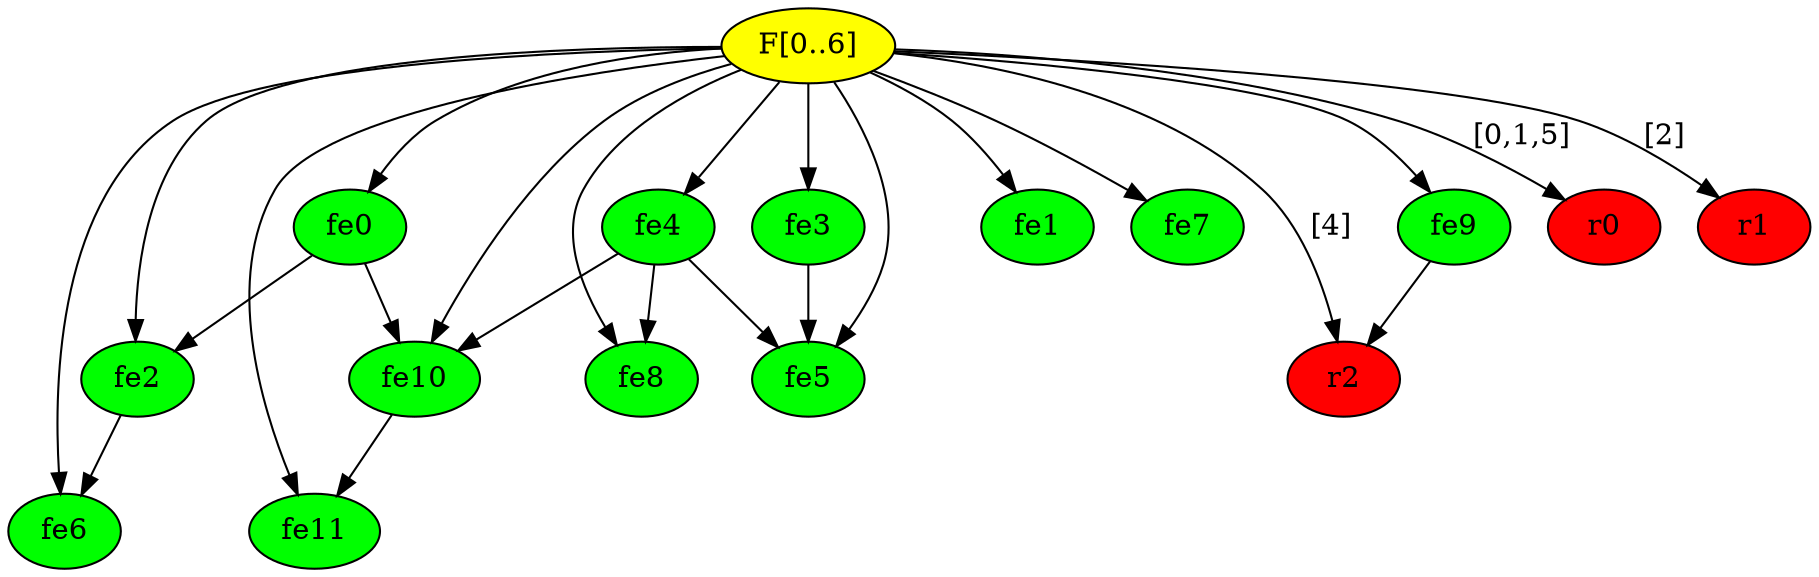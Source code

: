 digraph {
	"F[0..6]" [label="F[0..6]" fillcolor=yellow style=filled]
	fe0 [label=fe0 fillcolor=green style=filled]
	fe1 [label=fe1 fillcolor=green style=filled]
	fe2 [label=fe2 fillcolor=green style=filled]
	fe3 [label=fe3 fillcolor=green style=filled]
	fe4 [label=fe4 fillcolor=green style=filled]
	fe5 [label=fe5 fillcolor=green style=filled]
	fe6 [label=fe6 fillcolor=green style=filled]
	fe7 [label=fe7 fillcolor=green style=filled]
	fe8 [label=fe8 fillcolor=green style=filled]
	fe9 [label=fe9 fillcolor=green style=filled]
	fe10 [label=fe10 fillcolor=green style=filled]
	fe11 [label=fe11 fillcolor=green style=filled]
	r0 [label=r0 fillcolor=red style=filled]
	r1 [label=r1 fillcolor=red style=filled]
	r2 [label=r2 fillcolor=red style=filled]
	"F[0..6]" -> fe0
	"F[0..6]" -> fe1
	"F[0..6]" -> fe2
	"F[0..6]" -> fe3
	"F[0..6]" -> fe4
	"F[0..6]" -> fe5
	"F[0..6]" -> fe6
	"F[0..6]" -> fe7
	"F[0..6]" -> fe8
	"F[0..6]" -> fe9
	"F[0..6]" -> fe10
	"F[0..6]" -> fe11
	"F[0..6]" -> r0 [label="[0,1,5]"]
	"F[0..6]" -> r1 [label="[2]"]
	"F[0..6]" -> r2 [label="[4]"]
	fe0 -> fe2
	fe0 -> fe10
	fe2 -> fe6
	fe3 -> fe5
	fe4 -> fe5
	fe4 -> fe8
	fe4 -> fe10
	fe9 -> r2
	fe10 -> fe11
}
